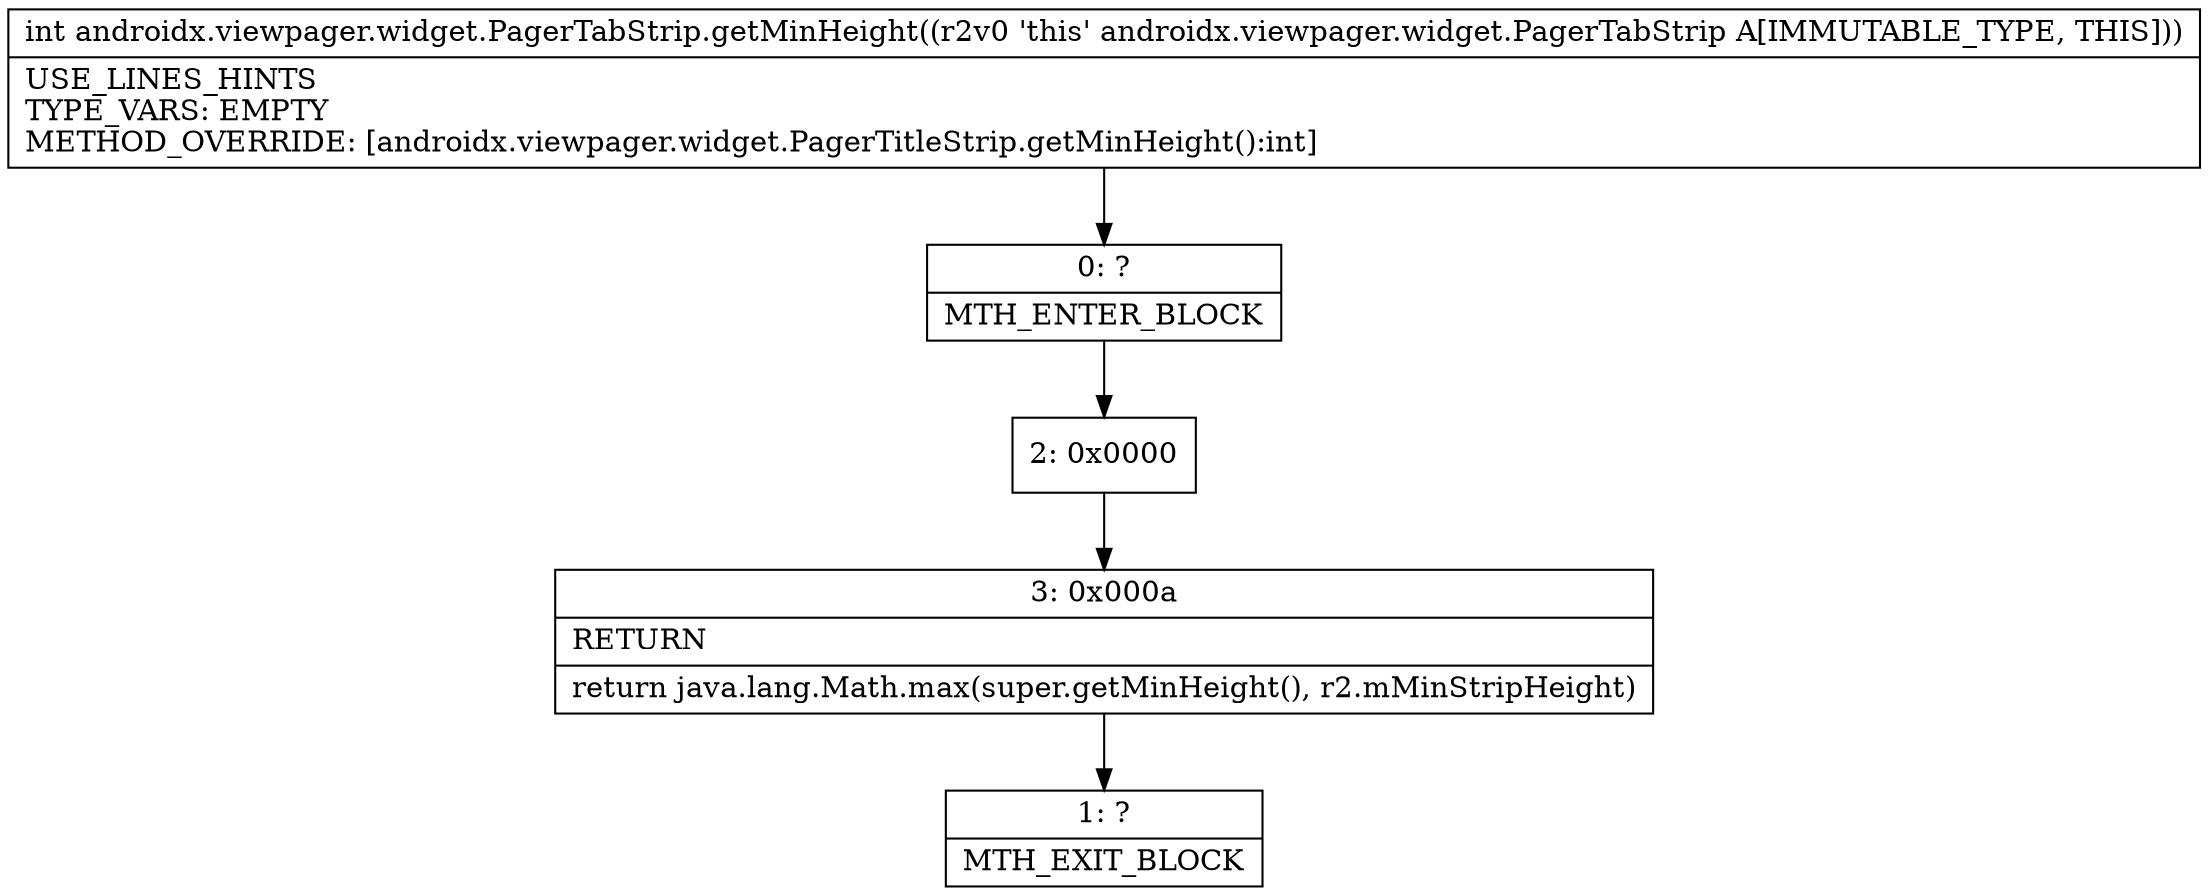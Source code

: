 digraph "CFG forandroidx.viewpager.widget.PagerTabStrip.getMinHeight()I" {
Node_0 [shape=record,label="{0\:\ ?|MTH_ENTER_BLOCK\l}"];
Node_2 [shape=record,label="{2\:\ 0x0000}"];
Node_3 [shape=record,label="{3\:\ 0x000a|RETURN\l|return java.lang.Math.max(super.getMinHeight(), r2.mMinStripHeight)\l}"];
Node_1 [shape=record,label="{1\:\ ?|MTH_EXIT_BLOCK\l}"];
MethodNode[shape=record,label="{int androidx.viewpager.widget.PagerTabStrip.getMinHeight((r2v0 'this' androidx.viewpager.widget.PagerTabStrip A[IMMUTABLE_TYPE, THIS]))  | USE_LINES_HINTS\lTYPE_VARS: EMPTY\lMETHOD_OVERRIDE: [androidx.viewpager.widget.PagerTitleStrip.getMinHeight():int]\l}"];
MethodNode -> Node_0;Node_0 -> Node_2;
Node_2 -> Node_3;
Node_3 -> Node_1;
}

